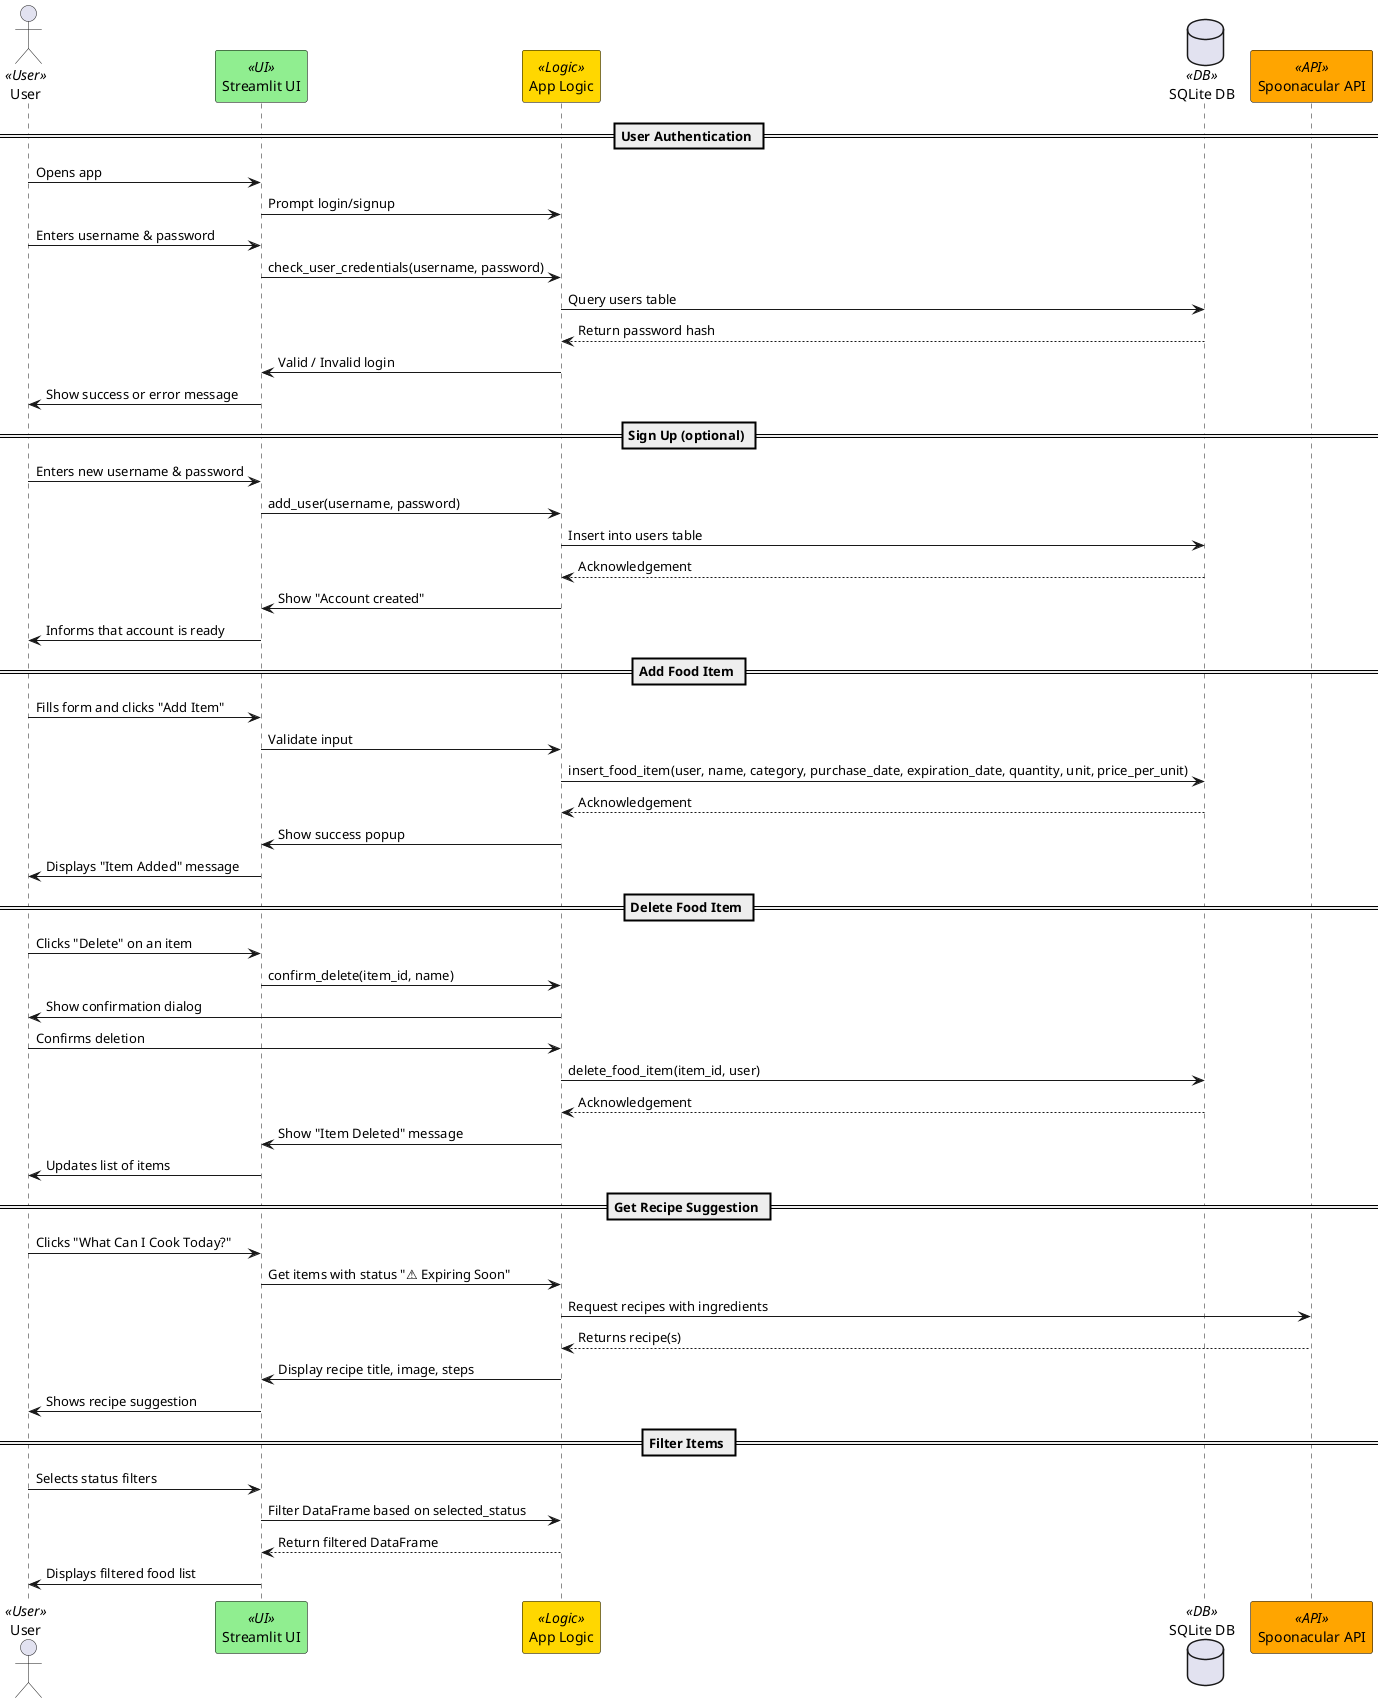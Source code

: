 @startuml
skinparam participant {
  BackgroundColor<<User>> #ADD8E6
  BackgroundColor<<UI>> #90EE90
  BackgroundColor<<Logic>> #FFD700
  BackgroundColor<<DB>> #FFB6C1
  BackgroundColor<<API>> #FFA500
  BorderColor black
}

actor User <<User>>
participant "Streamlit UI" as UI <<UI>>
participant "App Logic" as Logic <<Logic>>
database "SQLite DB" as DB <<DB>>
participant "Spoonacular API" as API <<API>>

== User Authentication ==
User -> UI : Opens app
UI -> Logic : Prompt login/signup
User -> UI : Enters username & password
UI -> Logic : check_user_credentials(username, password)
Logic -> DB : Query users table
DB --> Logic : Return password hash
Logic -> UI : Valid / Invalid login
UI -> User : Show success or error message

== Sign Up (optional) ==
User -> UI : Enters new username & password
UI -> Logic : add_user(username, password)
Logic -> DB : Insert into users table
DB --> Logic : Acknowledgement
Logic -> UI : Show "Account created"
UI -> User : Informs that account is ready

== Add Food Item ==
User -> UI : Fills form and clicks "Add Item"
UI -> Logic : Validate input
Logic -> DB : insert_food_item(user, name, category, purchase_date, expiration_date, quantity, unit, price_per_unit)
DB --> Logic : Acknowledgement
Logic -> UI : Show success popup
UI -> User : Displays "Item Added" message

== Delete Food Item ==
User -> UI : Clicks "Delete" on an item
UI -> Logic : confirm_delete(item_id, name)
Logic -> User : Show confirmation dialog
User -> Logic : Confirms deletion
Logic -> DB : delete_food_item(item_id, user)
DB --> Logic : Acknowledgement
Logic -> UI : Show "Item Deleted" message
UI -> User : Updates list of items

== Get Recipe Suggestion ==
User -> UI : Clicks "What Can I Cook Today?"
UI -> Logic : Get items with status "⚠️ Expiring Soon"
Logic -> API : Request recipes with ingredients
API --> Logic : Returns recipe(s)
Logic -> UI : Display recipe title, image, steps
UI -> User : Shows recipe suggestion

== Filter Items ==
User -> UI : Selects status filters
UI -> Logic : Filter DataFrame based on selected_status
Logic --> UI : Return filtered DataFrame
UI -> User : Displays filtered food list
@enduml
